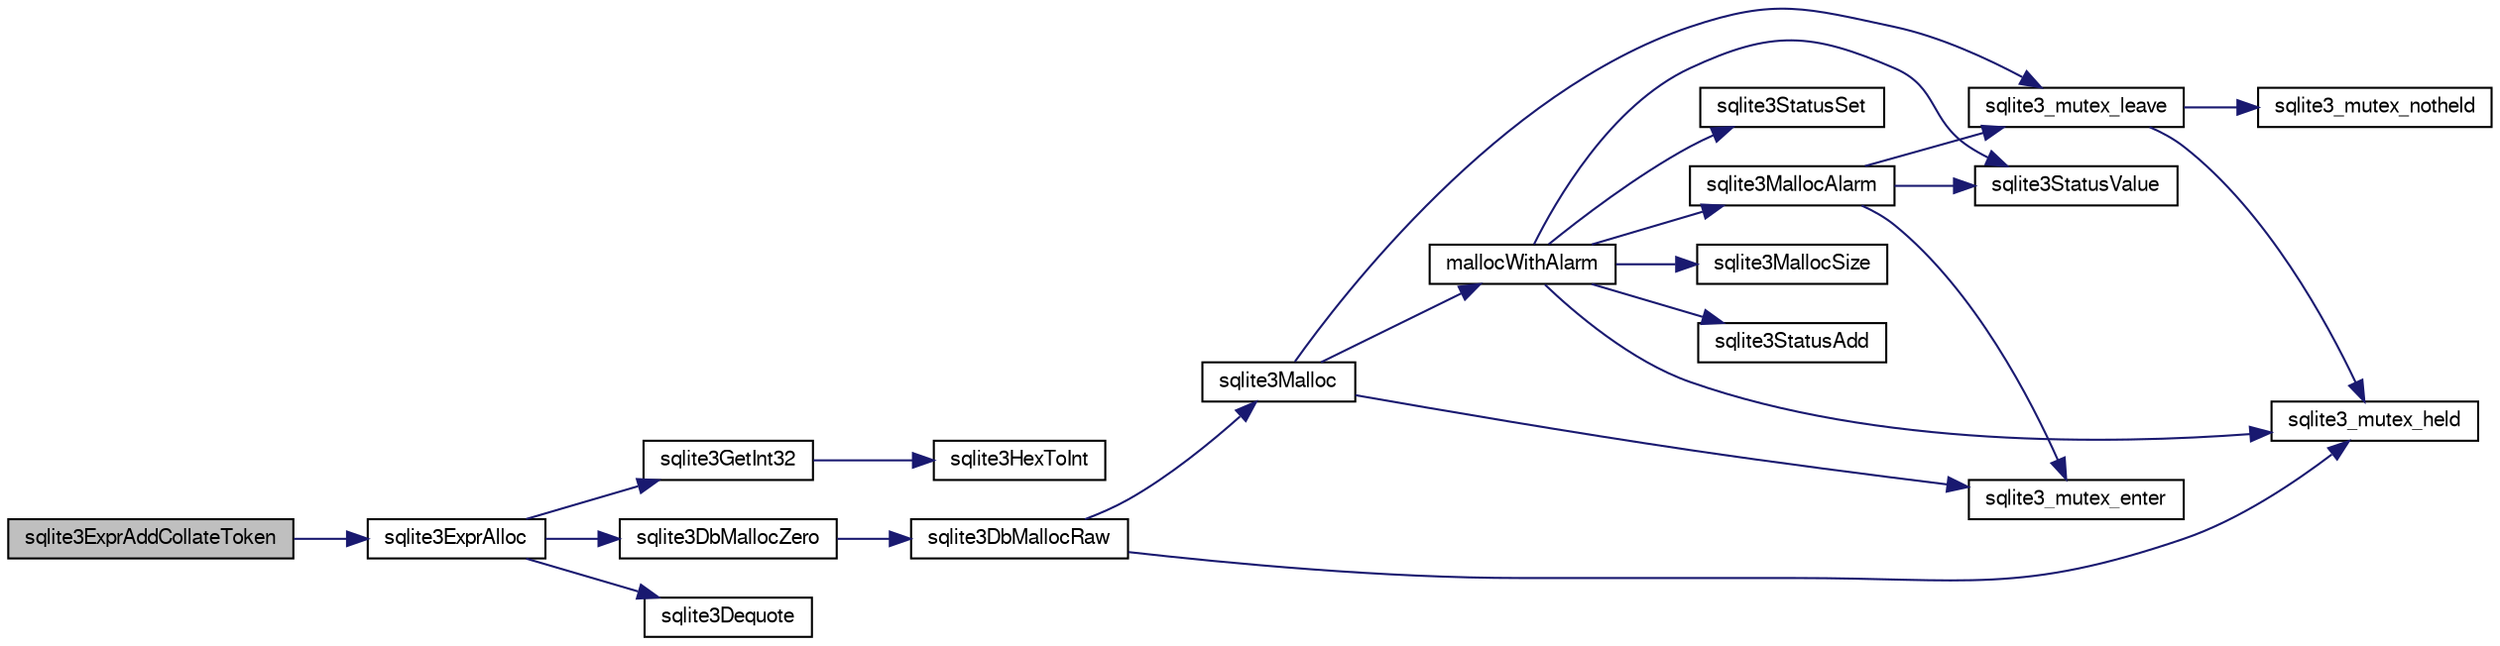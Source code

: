 digraph "sqlite3ExprAddCollateToken"
{
  edge [fontname="FreeSans",fontsize="10",labelfontname="FreeSans",labelfontsize="10"];
  node [fontname="FreeSans",fontsize="10",shape=record];
  rankdir="LR";
  Node511968 [label="sqlite3ExprAddCollateToken",height=0.2,width=0.4,color="black", fillcolor="grey75", style="filled", fontcolor="black"];
  Node511968 -> Node511969 [color="midnightblue",fontsize="10",style="solid",fontname="FreeSans"];
  Node511969 [label="sqlite3ExprAlloc",height=0.2,width=0.4,color="black", fillcolor="white", style="filled",URL="$sqlite3_8c.html#a7f1c54604acd48617bd41d26f5db776d"];
  Node511969 -> Node511970 [color="midnightblue",fontsize="10",style="solid",fontname="FreeSans"];
  Node511970 [label="sqlite3GetInt32",height=0.2,width=0.4,color="black", fillcolor="white", style="filled",URL="$sqlite3_8c.html#a5f876209b4343549fc9224cd11c70928"];
  Node511970 -> Node511971 [color="midnightblue",fontsize="10",style="solid",fontname="FreeSans"];
  Node511971 [label="sqlite3HexToInt",height=0.2,width=0.4,color="black", fillcolor="white", style="filled",URL="$sqlite3_8c.html#ae3802c77b18399c03c8c9f973ff47239"];
  Node511969 -> Node511972 [color="midnightblue",fontsize="10",style="solid",fontname="FreeSans"];
  Node511972 [label="sqlite3DbMallocZero",height=0.2,width=0.4,color="black", fillcolor="white", style="filled",URL="$sqlite3_8c.html#a49cfebac9d6067a03442c92af73f33e4"];
  Node511972 -> Node511973 [color="midnightblue",fontsize="10",style="solid",fontname="FreeSans"];
  Node511973 [label="sqlite3DbMallocRaw",height=0.2,width=0.4,color="black", fillcolor="white", style="filled",URL="$sqlite3_8c.html#abbe8be0cf7175e11ddc3e2218fad924e"];
  Node511973 -> Node511974 [color="midnightblue",fontsize="10",style="solid",fontname="FreeSans"];
  Node511974 [label="sqlite3_mutex_held",height=0.2,width=0.4,color="black", fillcolor="white", style="filled",URL="$sqlite3_8c.html#acf77da68932b6bc163c5e68547ecc3e7"];
  Node511973 -> Node511975 [color="midnightblue",fontsize="10",style="solid",fontname="FreeSans"];
  Node511975 [label="sqlite3Malloc",height=0.2,width=0.4,color="black", fillcolor="white", style="filled",URL="$sqlite3_8c.html#a361a2eaa846b1885f123abe46f5d8b2b"];
  Node511975 -> Node511976 [color="midnightblue",fontsize="10",style="solid",fontname="FreeSans"];
  Node511976 [label="sqlite3_mutex_enter",height=0.2,width=0.4,color="black", fillcolor="white", style="filled",URL="$sqlite3_8c.html#a1c12cde690bd89f104de5cbad12a6bf5"];
  Node511975 -> Node511977 [color="midnightblue",fontsize="10",style="solid",fontname="FreeSans"];
  Node511977 [label="mallocWithAlarm",height=0.2,width=0.4,color="black", fillcolor="white", style="filled",URL="$sqlite3_8c.html#ab070d5cf8e48ec8a6a43cf025d48598b"];
  Node511977 -> Node511974 [color="midnightblue",fontsize="10",style="solid",fontname="FreeSans"];
  Node511977 -> Node511978 [color="midnightblue",fontsize="10",style="solid",fontname="FreeSans"];
  Node511978 [label="sqlite3StatusSet",height=0.2,width=0.4,color="black", fillcolor="white", style="filled",URL="$sqlite3_8c.html#afec7586c01fcb5ea17dc9d7725a589d9"];
  Node511977 -> Node511979 [color="midnightblue",fontsize="10",style="solid",fontname="FreeSans"];
  Node511979 [label="sqlite3StatusValue",height=0.2,width=0.4,color="black", fillcolor="white", style="filled",URL="$sqlite3_8c.html#a30b8ac296c6e200c1fa57708d52c6ef6"];
  Node511977 -> Node511980 [color="midnightblue",fontsize="10",style="solid",fontname="FreeSans"];
  Node511980 [label="sqlite3MallocAlarm",height=0.2,width=0.4,color="black", fillcolor="white", style="filled",URL="$sqlite3_8c.html#ada66988e8471d1198f3219c062377508"];
  Node511980 -> Node511979 [color="midnightblue",fontsize="10",style="solid",fontname="FreeSans"];
  Node511980 -> Node511981 [color="midnightblue",fontsize="10",style="solid",fontname="FreeSans"];
  Node511981 [label="sqlite3_mutex_leave",height=0.2,width=0.4,color="black", fillcolor="white", style="filled",URL="$sqlite3_8c.html#a5838d235601dbd3c1fa993555c6bcc93"];
  Node511981 -> Node511974 [color="midnightblue",fontsize="10",style="solid",fontname="FreeSans"];
  Node511981 -> Node511982 [color="midnightblue",fontsize="10",style="solid",fontname="FreeSans"];
  Node511982 [label="sqlite3_mutex_notheld",height=0.2,width=0.4,color="black", fillcolor="white", style="filled",URL="$sqlite3_8c.html#a83967c837c1c000d3b5adcfaa688f5dc"];
  Node511980 -> Node511976 [color="midnightblue",fontsize="10",style="solid",fontname="FreeSans"];
  Node511977 -> Node511983 [color="midnightblue",fontsize="10",style="solid",fontname="FreeSans"];
  Node511983 [label="sqlite3MallocSize",height=0.2,width=0.4,color="black", fillcolor="white", style="filled",URL="$sqlite3_8c.html#acf5d2a5f35270bafb050bd2def576955"];
  Node511977 -> Node511984 [color="midnightblue",fontsize="10",style="solid",fontname="FreeSans"];
  Node511984 [label="sqlite3StatusAdd",height=0.2,width=0.4,color="black", fillcolor="white", style="filled",URL="$sqlite3_8c.html#afa029f93586aeab4cc85360905dae9cd"];
  Node511975 -> Node511981 [color="midnightblue",fontsize="10",style="solid",fontname="FreeSans"];
  Node511969 -> Node511985 [color="midnightblue",fontsize="10",style="solid",fontname="FreeSans"];
  Node511985 [label="sqlite3Dequote",height=0.2,width=0.4,color="black", fillcolor="white", style="filled",URL="$sqlite3_8c.html#a7b0ccb71d60de662cbb09755454dee5d"];
}

